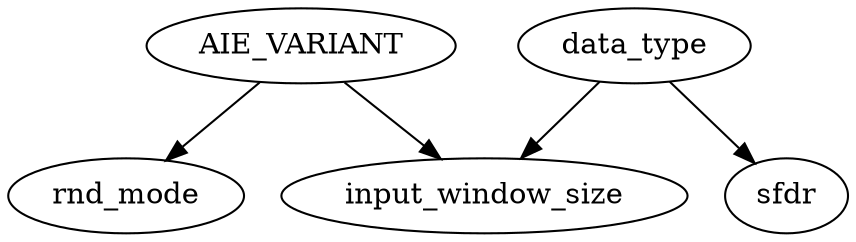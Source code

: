 digraph G {
AIE_VARIANT -> rnd_mode;
data_type -> input_window_size;
AIE_VARIANT -> input_window_size;
data_type -> sfdr;
}

